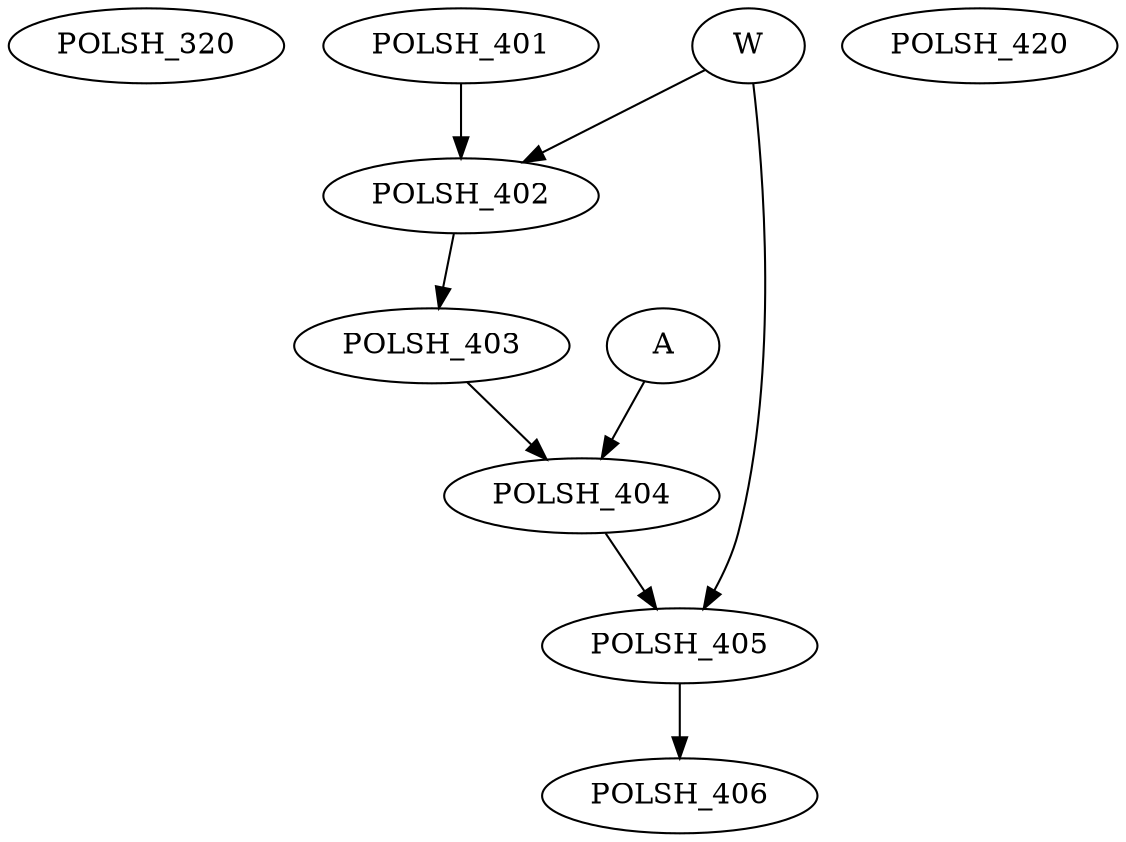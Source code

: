 digraph G {
    POLSH_320;
    POLSH_401;
    edge [color=black];
    POLSH_401 -> POLSH_402;
    W -> POLSH_402;
    edge [color=black];
    POLSH_402 -> POLSH_403;
    edge [color=black];
    POLSH_403 -> POLSH_404;
    A -> POLSH_404;
    edge [color=black];
    POLSH_404 -> POLSH_405;
    W -> POLSH_405;
    edge [color=black];
    POLSH_405 -> POLSH_406;
    POLSH_420;
}
